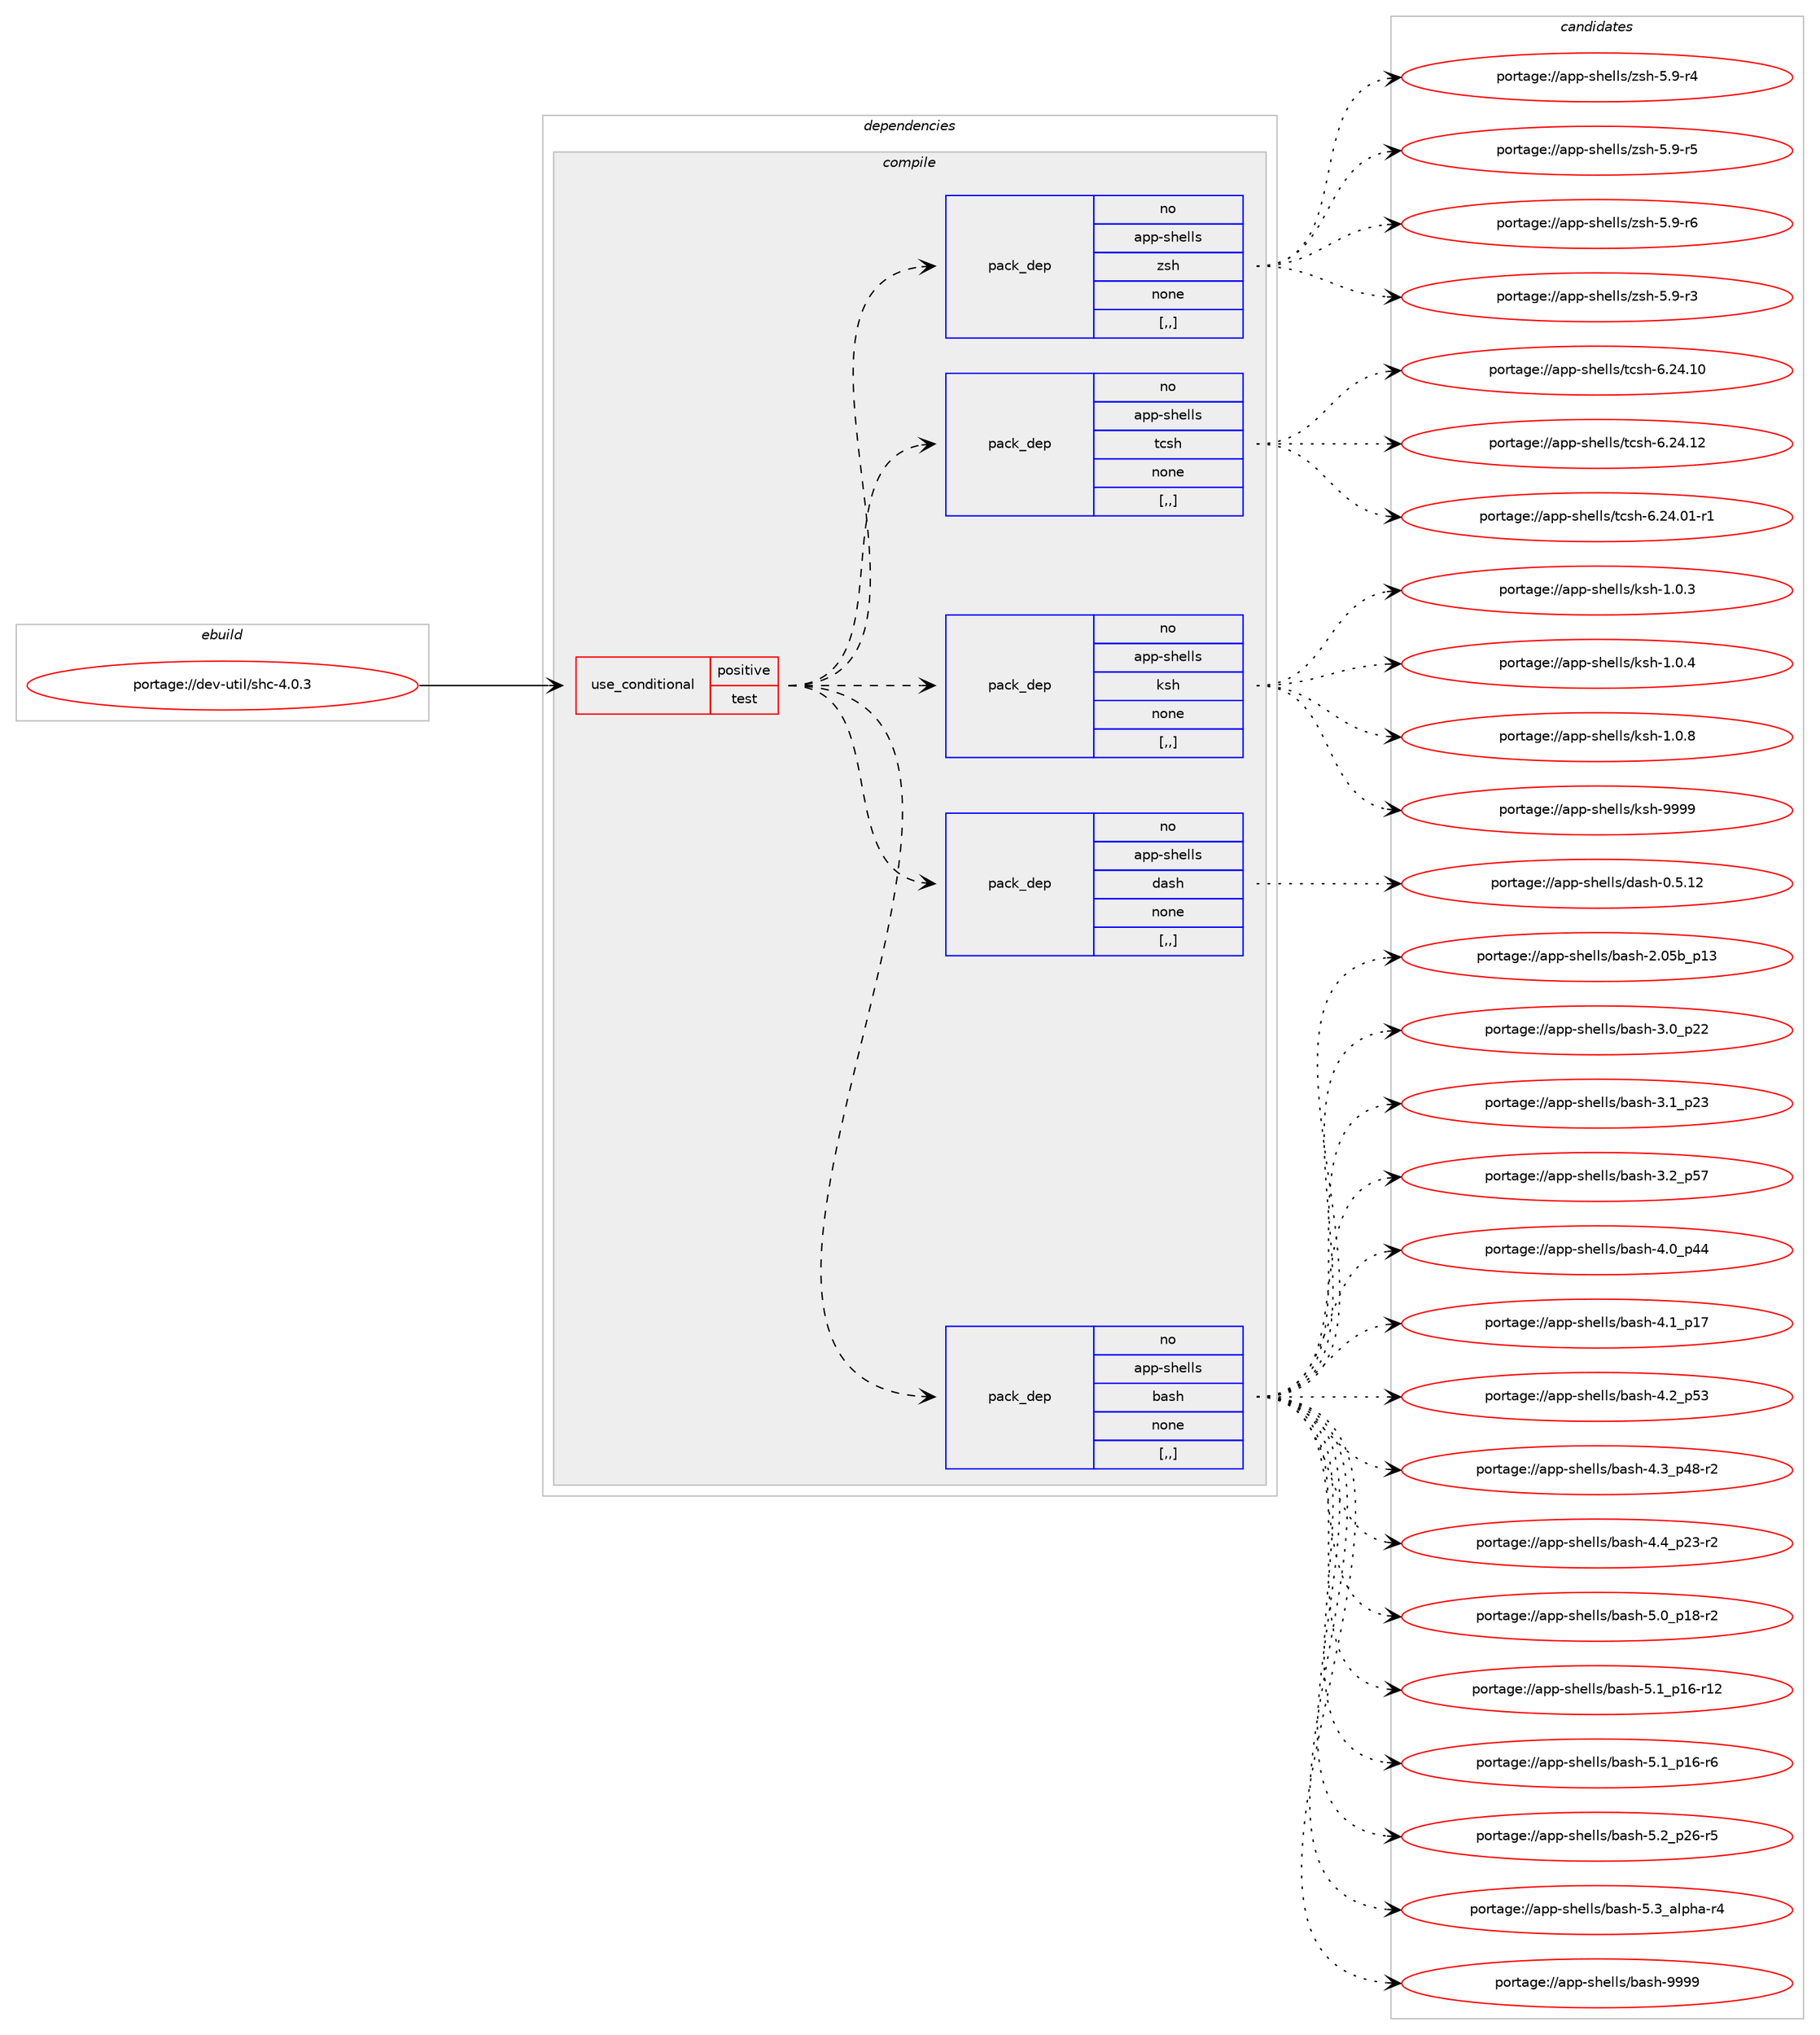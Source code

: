 digraph prolog {

# *************
# Graph options
# *************

newrank=true;
concentrate=true;
compound=true;
graph [rankdir=LR,fontname=Helvetica,fontsize=10,ranksep=1.5];#, ranksep=2.5, nodesep=0.2];
edge  [arrowhead=vee];
node  [fontname=Helvetica,fontsize=10];

# **********
# The ebuild
# **********

subgraph cluster_leftcol {
color=gray;
rank=same;
label=<<i>ebuild</i>>;
id [label="portage://dev-util/shc-4.0.3", color=red, width=4, href="../dev-util/shc-4.0.3.svg"];
}

# ****************
# The dependencies
# ****************

subgraph cluster_midcol {
color=gray;
label=<<i>dependencies</i>>;
subgraph cluster_compile {
fillcolor="#eeeeee";
style=filled;
label=<<i>compile</i>>;
subgraph cond60339 {
dependency215199 [label=<<TABLE BORDER="0" CELLBORDER="1" CELLSPACING="0" CELLPADDING="4"><TR><TD ROWSPAN="3" CELLPADDING="10">use_conditional</TD></TR><TR><TD>positive</TD></TR><TR><TD>test</TD></TR></TABLE>>, shape=none, color=red];
subgraph pack153439 {
dependency215200 [label=<<TABLE BORDER="0" CELLBORDER="1" CELLSPACING="0" CELLPADDING="4" WIDTH="220"><TR><TD ROWSPAN="6" CELLPADDING="30">pack_dep</TD></TR><TR><TD WIDTH="110">no</TD></TR><TR><TD>app-shells</TD></TR><TR><TD>bash</TD></TR><TR><TD>none</TD></TR><TR><TD>[,,]</TD></TR></TABLE>>, shape=none, color=blue];
}
dependency215199:e -> dependency215200:w [weight=20,style="dashed",arrowhead="vee"];
subgraph pack153440 {
dependency215201 [label=<<TABLE BORDER="0" CELLBORDER="1" CELLSPACING="0" CELLPADDING="4" WIDTH="220"><TR><TD ROWSPAN="6" CELLPADDING="30">pack_dep</TD></TR><TR><TD WIDTH="110">no</TD></TR><TR><TD>app-shells</TD></TR><TR><TD>dash</TD></TR><TR><TD>none</TD></TR><TR><TD>[,,]</TD></TR></TABLE>>, shape=none, color=blue];
}
dependency215199:e -> dependency215201:w [weight=20,style="dashed",arrowhead="vee"];
subgraph pack153441 {
dependency215202 [label=<<TABLE BORDER="0" CELLBORDER="1" CELLSPACING="0" CELLPADDING="4" WIDTH="220"><TR><TD ROWSPAN="6" CELLPADDING="30">pack_dep</TD></TR><TR><TD WIDTH="110">no</TD></TR><TR><TD>app-shells</TD></TR><TR><TD>ksh</TD></TR><TR><TD>none</TD></TR><TR><TD>[,,]</TD></TR></TABLE>>, shape=none, color=blue];
}
dependency215199:e -> dependency215202:w [weight=20,style="dashed",arrowhead="vee"];
subgraph pack153442 {
dependency215203 [label=<<TABLE BORDER="0" CELLBORDER="1" CELLSPACING="0" CELLPADDING="4" WIDTH="220"><TR><TD ROWSPAN="6" CELLPADDING="30">pack_dep</TD></TR><TR><TD WIDTH="110">no</TD></TR><TR><TD>app-shells</TD></TR><TR><TD>tcsh</TD></TR><TR><TD>none</TD></TR><TR><TD>[,,]</TD></TR></TABLE>>, shape=none, color=blue];
}
dependency215199:e -> dependency215203:w [weight=20,style="dashed",arrowhead="vee"];
subgraph pack153443 {
dependency215204 [label=<<TABLE BORDER="0" CELLBORDER="1" CELLSPACING="0" CELLPADDING="4" WIDTH="220"><TR><TD ROWSPAN="6" CELLPADDING="30">pack_dep</TD></TR><TR><TD WIDTH="110">no</TD></TR><TR><TD>app-shells</TD></TR><TR><TD>zsh</TD></TR><TR><TD>none</TD></TR><TR><TD>[,,]</TD></TR></TABLE>>, shape=none, color=blue];
}
dependency215199:e -> dependency215204:w [weight=20,style="dashed",arrowhead="vee"];
}
id:e -> dependency215199:w [weight=20,style="solid",arrowhead="vee"];
}
subgraph cluster_compileandrun {
fillcolor="#eeeeee";
style=filled;
label=<<i>compile and run</i>>;
}
subgraph cluster_run {
fillcolor="#eeeeee";
style=filled;
label=<<i>run</i>>;
}
}

# **************
# The candidates
# **************

subgraph cluster_choices {
rank=same;
color=gray;
label=<<i>candidates</i>>;

subgraph choice153439 {
color=black;
nodesep=1;
choice9711211245115104101108108115479897115104455046485398951124951 [label="portage://app-shells/bash-2.05b_p13", color=red, width=4,href="../app-shells/bash-2.05b_p13.svg"];
choice971121124511510410110810811547989711510445514648951125050 [label="portage://app-shells/bash-3.0_p22", color=red, width=4,href="../app-shells/bash-3.0_p22.svg"];
choice971121124511510410110810811547989711510445514649951125051 [label="portage://app-shells/bash-3.1_p23", color=red, width=4,href="../app-shells/bash-3.1_p23.svg"];
choice971121124511510410110810811547989711510445514650951125355 [label="portage://app-shells/bash-3.2_p57", color=red, width=4,href="../app-shells/bash-3.2_p57.svg"];
choice971121124511510410110810811547989711510445524648951125252 [label="portage://app-shells/bash-4.0_p44", color=red, width=4,href="../app-shells/bash-4.0_p44.svg"];
choice971121124511510410110810811547989711510445524649951124955 [label="portage://app-shells/bash-4.1_p17", color=red, width=4,href="../app-shells/bash-4.1_p17.svg"];
choice971121124511510410110810811547989711510445524650951125351 [label="portage://app-shells/bash-4.2_p53", color=red, width=4,href="../app-shells/bash-4.2_p53.svg"];
choice9711211245115104101108108115479897115104455246519511252564511450 [label="portage://app-shells/bash-4.3_p48-r2", color=red, width=4,href="../app-shells/bash-4.3_p48-r2.svg"];
choice9711211245115104101108108115479897115104455246529511250514511450 [label="portage://app-shells/bash-4.4_p23-r2", color=red, width=4,href="../app-shells/bash-4.4_p23-r2.svg"];
choice9711211245115104101108108115479897115104455346489511249564511450 [label="portage://app-shells/bash-5.0_p18-r2", color=red, width=4,href="../app-shells/bash-5.0_p18-r2.svg"];
choice971121124511510410110810811547989711510445534649951124954451144950 [label="portage://app-shells/bash-5.1_p16-r12", color=red, width=4,href="../app-shells/bash-5.1_p16-r12.svg"];
choice9711211245115104101108108115479897115104455346499511249544511454 [label="portage://app-shells/bash-5.1_p16-r6", color=red, width=4,href="../app-shells/bash-5.1_p16-r6.svg"];
choice9711211245115104101108108115479897115104455346509511250544511453 [label="portage://app-shells/bash-5.2_p26-r5", color=red, width=4,href="../app-shells/bash-5.2_p26-r5.svg"];
choice9711211245115104101108108115479897115104455346519597108112104974511452 [label="portage://app-shells/bash-5.3_alpha-r4", color=red, width=4,href="../app-shells/bash-5.3_alpha-r4.svg"];
choice97112112451151041011081081154798971151044557575757 [label="portage://app-shells/bash-9999", color=red, width=4,href="../app-shells/bash-9999.svg"];
dependency215200:e -> choice9711211245115104101108108115479897115104455046485398951124951:w [style=dotted,weight="100"];
dependency215200:e -> choice971121124511510410110810811547989711510445514648951125050:w [style=dotted,weight="100"];
dependency215200:e -> choice971121124511510410110810811547989711510445514649951125051:w [style=dotted,weight="100"];
dependency215200:e -> choice971121124511510410110810811547989711510445514650951125355:w [style=dotted,weight="100"];
dependency215200:e -> choice971121124511510410110810811547989711510445524648951125252:w [style=dotted,weight="100"];
dependency215200:e -> choice971121124511510410110810811547989711510445524649951124955:w [style=dotted,weight="100"];
dependency215200:e -> choice971121124511510410110810811547989711510445524650951125351:w [style=dotted,weight="100"];
dependency215200:e -> choice9711211245115104101108108115479897115104455246519511252564511450:w [style=dotted,weight="100"];
dependency215200:e -> choice9711211245115104101108108115479897115104455246529511250514511450:w [style=dotted,weight="100"];
dependency215200:e -> choice9711211245115104101108108115479897115104455346489511249564511450:w [style=dotted,weight="100"];
dependency215200:e -> choice971121124511510410110810811547989711510445534649951124954451144950:w [style=dotted,weight="100"];
dependency215200:e -> choice9711211245115104101108108115479897115104455346499511249544511454:w [style=dotted,weight="100"];
dependency215200:e -> choice9711211245115104101108108115479897115104455346509511250544511453:w [style=dotted,weight="100"];
dependency215200:e -> choice9711211245115104101108108115479897115104455346519597108112104974511452:w [style=dotted,weight="100"];
dependency215200:e -> choice97112112451151041011081081154798971151044557575757:w [style=dotted,weight="100"];
}
subgraph choice153440 {
color=black;
nodesep=1;
choice9711211245115104101108108115471009711510445484653464950 [label="portage://app-shells/dash-0.5.12", color=red, width=4,href="../app-shells/dash-0.5.12.svg"];
dependency215201:e -> choice9711211245115104101108108115471009711510445484653464950:w [style=dotted,weight="100"];
}
subgraph choice153441 {
color=black;
nodesep=1;
choice971121124511510410110810811547107115104454946484651 [label="portage://app-shells/ksh-1.0.3", color=red, width=4,href="../app-shells/ksh-1.0.3.svg"];
choice971121124511510410110810811547107115104454946484652 [label="portage://app-shells/ksh-1.0.4", color=red, width=4,href="../app-shells/ksh-1.0.4.svg"];
choice971121124511510410110810811547107115104454946484656 [label="portage://app-shells/ksh-1.0.8", color=red, width=4,href="../app-shells/ksh-1.0.8.svg"];
choice9711211245115104101108108115471071151044557575757 [label="portage://app-shells/ksh-9999", color=red, width=4,href="../app-shells/ksh-9999.svg"];
dependency215202:e -> choice971121124511510410110810811547107115104454946484651:w [style=dotted,weight="100"];
dependency215202:e -> choice971121124511510410110810811547107115104454946484652:w [style=dotted,weight="100"];
dependency215202:e -> choice971121124511510410110810811547107115104454946484656:w [style=dotted,weight="100"];
dependency215202:e -> choice9711211245115104101108108115471071151044557575757:w [style=dotted,weight="100"];
}
subgraph choice153442 {
color=black;
nodesep=1;
choice9711211245115104101108108115471169911510445544650524648494511449 [label="portage://app-shells/tcsh-6.24.01-r1", color=red, width=4,href="../app-shells/tcsh-6.24.01-r1.svg"];
choice971121124511510410110810811547116991151044554465052464948 [label="portage://app-shells/tcsh-6.24.10", color=red, width=4,href="../app-shells/tcsh-6.24.10.svg"];
choice971121124511510410110810811547116991151044554465052464950 [label="portage://app-shells/tcsh-6.24.12", color=red, width=4,href="../app-shells/tcsh-6.24.12.svg"];
dependency215203:e -> choice9711211245115104101108108115471169911510445544650524648494511449:w [style=dotted,weight="100"];
dependency215203:e -> choice971121124511510410110810811547116991151044554465052464948:w [style=dotted,weight="100"];
dependency215203:e -> choice971121124511510410110810811547116991151044554465052464950:w [style=dotted,weight="100"];
}
subgraph choice153443 {
color=black;
nodesep=1;
choice971121124511510410110810811547122115104455346574511451 [label="portage://app-shells/zsh-5.9-r3", color=red, width=4,href="../app-shells/zsh-5.9-r3.svg"];
choice971121124511510410110810811547122115104455346574511452 [label="portage://app-shells/zsh-5.9-r4", color=red, width=4,href="../app-shells/zsh-5.9-r4.svg"];
choice971121124511510410110810811547122115104455346574511453 [label="portage://app-shells/zsh-5.9-r5", color=red, width=4,href="../app-shells/zsh-5.9-r5.svg"];
choice971121124511510410110810811547122115104455346574511454 [label="portage://app-shells/zsh-5.9-r6", color=red, width=4,href="../app-shells/zsh-5.9-r6.svg"];
dependency215204:e -> choice971121124511510410110810811547122115104455346574511451:w [style=dotted,weight="100"];
dependency215204:e -> choice971121124511510410110810811547122115104455346574511452:w [style=dotted,weight="100"];
dependency215204:e -> choice971121124511510410110810811547122115104455346574511453:w [style=dotted,weight="100"];
dependency215204:e -> choice971121124511510410110810811547122115104455346574511454:w [style=dotted,weight="100"];
}
}

}
